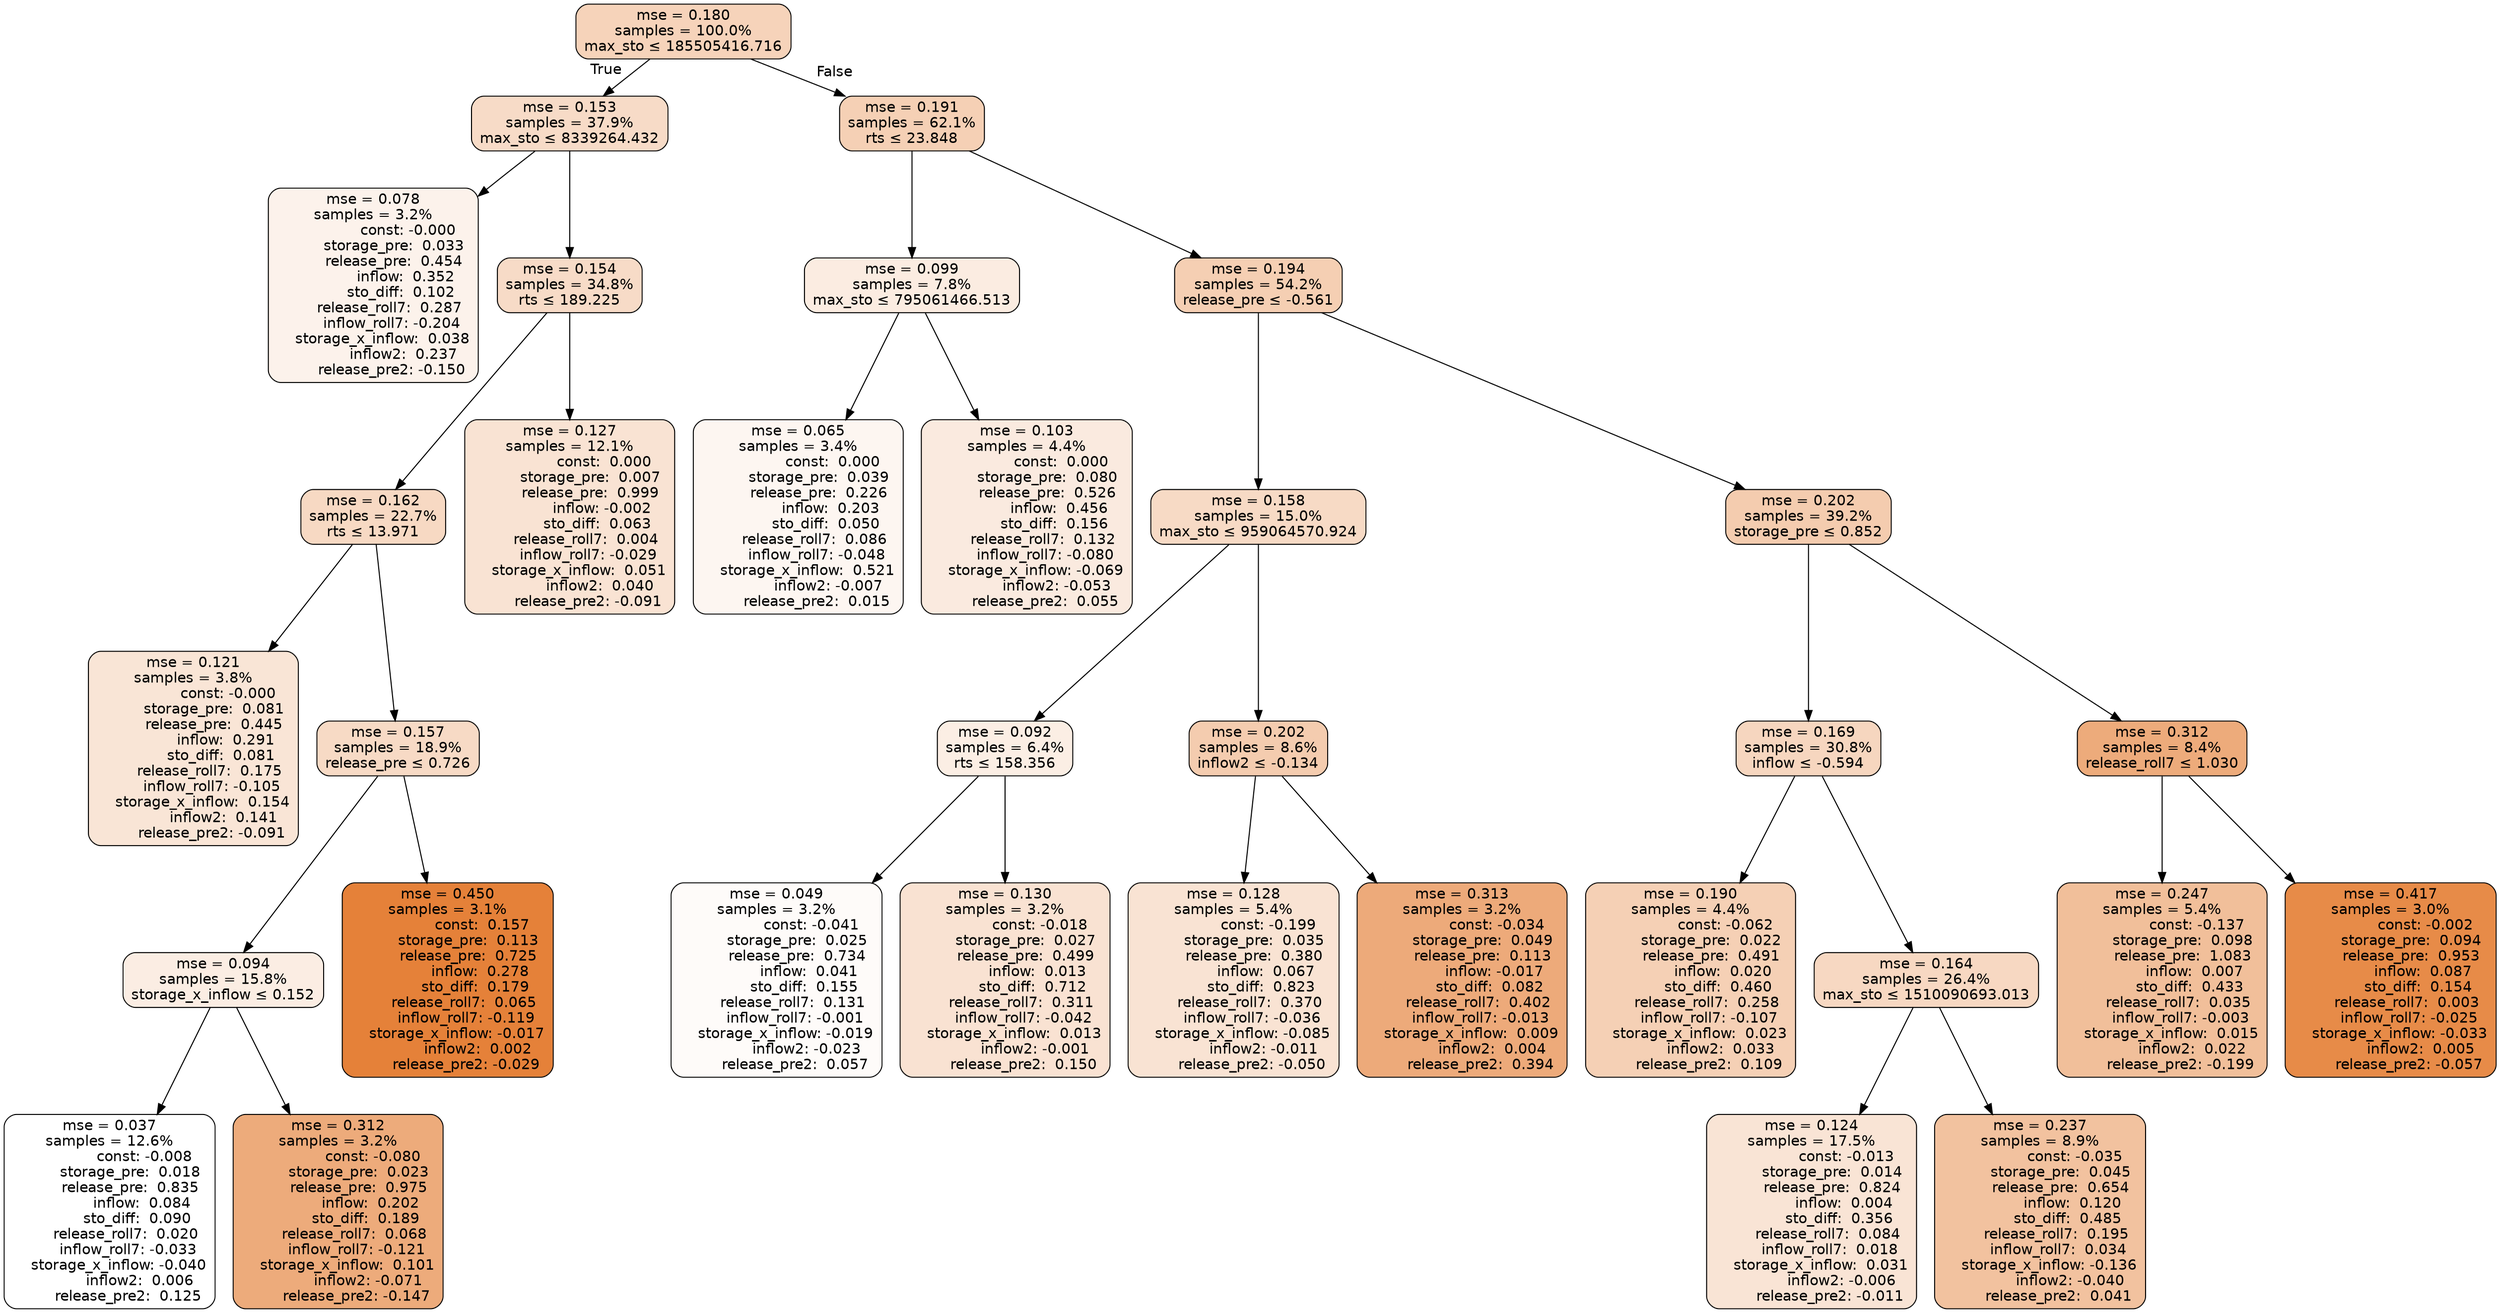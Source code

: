 digraph tree {
bgcolor="transparent"
node [shape=rectangle, style="filled, rounded", color="black", fontname=helvetica] ;
edge [fontname=helvetica] ;
	"0" [label="mse = 0.180
samples = 100.0%
max_sto &le; 185505416.716", fillcolor="#f6d3ba"]
	"1" [label="mse = 0.153
samples = 37.9%
max_sto &le; 8339264.432", fillcolor="#f7dbc7"]
	"2" [label="mse = 0.078
samples = 3.2%
               const: -0.000
         storage_pre:  0.033
         release_pre:  0.454
              inflow:  0.352
            sto_diff:  0.102
       release_roll7:  0.287
        inflow_roll7: -0.204
    storage_x_inflow:  0.038
             inflow2:  0.237
        release_pre2: -0.150", fillcolor="#fcf2eb"]
	"3" [label="mse = 0.154
samples = 34.8%
rts &le; 189.225", fillcolor="#f7dbc7"]
	"4" [label="mse = 0.162
samples = 22.7%
rts &le; 13.971", fillcolor="#f7d9c3"]
	"5" [label="mse = 0.121
samples = 3.8%
               const: -0.000
         storage_pre:  0.081
         release_pre:  0.445
              inflow:  0.291
            sto_diff:  0.081
       release_roll7:  0.175
        inflow_roll7: -0.105
    storage_x_inflow:  0.154
             inflow2:  0.141
        release_pre2: -0.091", fillcolor="#f9e5d6"]
	"6" [label="mse = 0.157
samples = 18.9%
release_pre &le; 0.726", fillcolor="#f7dac5"]
	"7" [label="mse = 0.094
samples = 15.8%
storage_x_inflow &le; 0.152", fillcolor="#fbede3"]
	"8" [label="mse = 0.037
samples = 12.6%
               const: -0.008
         storage_pre:  0.018
         release_pre:  0.835
              inflow:  0.084
            sto_diff:  0.090
       release_roll7:  0.020
        inflow_roll7: -0.033
    storage_x_inflow: -0.040
             inflow2:  0.006
        release_pre2:  0.125", fillcolor="#ffffff"]
	"9" [label="mse = 0.312
samples = 3.2%
               const: -0.080
         storage_pre:  0.023
         release_pre:  0.975
              inflow:  0.202
            sto_diff:  0.189
       release_roll7:  0.068
        inflow_roll7: -0.121
    storage_x_inflow:  0.101
             inflow2: -0.071
        release_pre2: -0.147", fillcolor="#edab7b"]
	"10" [label="mse = 0.450
samples = 3.1%
               const:  0.157
         storage_pre:  0.113
         release_pre:  0.725
              inflow:  0.278
            sto_diff:  0.179
       release_roll7:  0.065
        inflow_roll7: -0.119
    storage_x_inflow: -0.017
             inflow2:  0.002
        release_pre2: -0.029", fillcolor="#e58139"]
	"11" [label="mse = 0.127
samples = 12.1%
               const:  0.000
         storage_pre:  0.007
         release_pre:  0.999
              inflow: -0.002
            sto_diff:  0.063
       release_roll7:  0.004
        inflow_roll7: -0.029
    storage_x_inflow:  0.051
             inflow2:  0.040
        release_pre2: -0.091", fillcolor="#f9e3d3"]
	"12" [label="mse = 0.191
samples = 62.1%
rts &le; 23.848", fillcolor="#f5d0b5"]
	"13" [label="mse = 0.099
samples = 7.8%
max_sto &le; 795061466.513", fillcolor="#fbece1"]
	"14" [label="mse = 0.065
samples = 3.4%
               const:  0.000
         storage_pre:  0.039
         release_pre:  0.226
              inflow:  0.203
            sto_diff:  0.050
       release_roll7:  0.086
        inflow_roll7: -0.048
    storage_x_inflow:  0.521
             inflow2: -0.007
        release_pre2:  0.015", fillcolor="#fdf6f1"]
	"15" [label="mse = 0.103
samples = 4.4%
               const:  0.000
         storage_pre:  0.080
         release_pre:  0.526
              inflow:  0.456
            sto_diff:  0.156
       release_roll7:  0.132
        inflow_roll7: -0.080
    storage_x_inflow: -0.069
             inflow2: -0.053
        release_pre2:  0.055", fillcolor="#faeadf"]
	"16" [label="mse = 0.194
samples = 54.2%
release_pre &le; -0.561", fillcolor="#f5cfb3"]
	"17" [label="mse = 0.158
samples = 15.0%
max_sto &le; 959064570.924", fillcolor="#f7dac5"]
	"18" [label="mse = 0.092
samples = 6.4%
rts &le; 158.356", fillcolor="#fbeee4"]
	"19" [label="mse = 0.049
samples = 3.2%
               const: -0.041
         storage_pre:  0.025
         release_pre:  0.734
              inflow:  0.041
            sto_diff:  0.155
       release_roll7:  0.131
        inflow_roll7: -0.001
    storage_x_inflow: -0.019
             inflow2: -0.023
        release_pre2:  0.057", fillcolor="#fefbf9"]
	"20" [label="mse = 0.130
samples = 3.2%
               const: -0.018
         storage_pre:  0.027
         release_pre:  0.499
              inflow:  0.013
            sto_diff:  0.712
       release_roll7:  0.311
        inflow_roll7: -0.042
    storage_x_inflow:  0.013
             inflow2: -0.001
        release_pre2:  0.150", fillcolor="#f9e2d2"]
	"21" [label="mse = 0.202
samples = 8.6%
inflow2 &le; -0.134", fillcolor="#f4ccaf"]
	"22" [label="mse = 0.128
samples = 5.4%
               const: -0.199
         storage_pre:  0.035
         release_pre:  0.380
              inflow:  0.067
            sto_diff:  0.823
       release_roll7:  0.370
        inflow_roll7: -0.036
    storage_x_inflow: -0.085
             inflow2: -0.011
        release_pre2: -0.050", fillcolor="#f9e3d3"]
	"23" [label="mse = 0.313
samples = 3.2%
               const: -0.034
         storage_pre:  0.049
         release_pre:  0.113
              inflow: -0.017
            sto_diff:  0.082
       release_roll7:  0.402
        inflow_roll7: -0.013
    storage_x_inflow:  0.009
             inflow2:  0.004
        release_pre2:  0.394", fillcolor="#edaa7a"]
	"24" [label="mse = 0.202
samples = 39.2%
storage_pre &le; 0.852", fillcolor="#f4ccaf"]
	"25" [label="mse = 0.169
samples = 30.8%
inflow &le; -0.594", fillcolor="#f6d6bf"]
	"26" [label="mse = 0.190
samples = 4.4%
               const: -0.062
         storage_pre:  0.022
         release_pre:  0.491
              inflow:  0.020
            sto_diff:  0.460
       release_roll7:  0.258
        inflow_roll7: -0.107
    storage_x_inflow:  0.023
             inflow2:  0.033
        release_pre2:  0.109", fillcolor="#f5d0b5"]
	"27" [label="mse = 0.164
samples = 26.4%
max_sto &le; 1510090693.013", fillcolor="#f7d8c2"]
	"28" [label="mse = 0.124
samples = 17.5%
               const: -0.013
         storage_pre:  0.014
         release_pre:  0.824
              inflow:  0.004
            sto_diff:  0.356
       release_roll7:  0.084
        inflow_roll7:  0.018
    storage_x_inflow:  0.031
             inflow2: -0.006
        release_pre2: -0.011", fillcolor="#f9e4d5"]
	"29" [label="mse = 0.237
samples = 8.9%
               const: -0.035
         storage_pre:  0.045
         release_pre:  0.654
              inflow:  0.120
            sto_diff:  0.485
       release_roll7:  0.195
        inflow_roll7:  0.034
    storage_x_inflow: -0.136
             inflow2: -0.040
        release_pre2:  0.041", fillcolor="#f2c29f"]
	"30" [label="mse = 0.312
samples = 8.4%
release_roll7 &le; 1.030", fillcolor="#edab7b"]
	"31" [label="mse = 0.247
samples = 5.4%
               const: -0.137
         storage_pre:  0.098
         release_pre:  1.083
              inflow:  0.007
            sto_diff:  0.433
       release_roll7:  0.035
        inflow_roll7: -0.003
    storage_x_inflow:  0.015
             inflow2:  0.022
        release_pre2: -0.199", fillcolor="#f1bf9a"]
	"32" [label="mse = 0.417
samples = 3.0%
               const: -0.002
         storage_pre:  0.094
         release_pre:  0.953
              inflow:  0.087
            sto_diff:  0.154
       release_roll7:  0.003
        inflow_roll7: -0.025
    storage_x_inflow: -0.033
             inflow2:  0.005
        release_pre2: -0.057", fillcolor="#e78b48"]

	"0" -> "1" [labeldistance=2.5, labelangle=45, headlabel="True"]
	"1" -> "2"
	"1" -> "3"
	"3" -> "4"
	"4" -> "5"
	"4" -> "6"
	"6" -> "7"
	"7" -> "8"
	"7" -> "9"
	"6" -> "10"
	"3" -> "11"
	"0" -> "12" [labeldistance=2.5, labelangle=-45, headlabel="False"]
	"12" -> "13"
	"13" -> "14"
	"13" -> "15"
	"12" -> "16"
	"16" -> "17"
	"17" -> "18"
	"18" -> "19"
	"18" -> "20"
	"17" -> "21"
	"21" -> "22"
	"21" -> "23"
	"16" -> "24"
	"24" -> "25"
	"25" -> "26"
	"25" -> "27"
	"27" -> "28"
	"27" -> "29"
	"24" -> "30"
	"30" -> "31"
	"30" -> "32"
}
